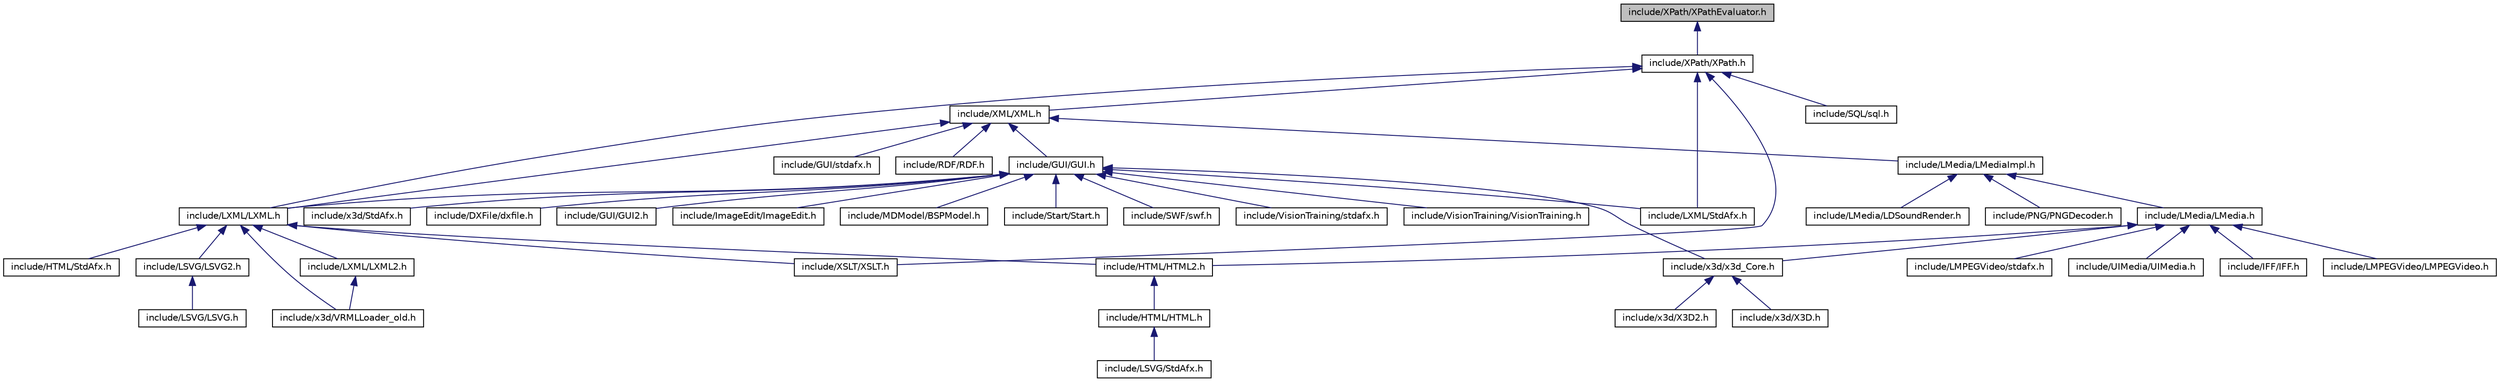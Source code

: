 digraph G
{
  edge [fontname="Helvetica",fontsize="10",labelfontname="Helvetica",labelfontsize="10"];
  node [fontname="Helvetica",fontsize="10",shape=record];
  Node1 [label="include/XPath/XPathEvaluator.h",height=0.2,width=0.4,color="black", fillcolor="grey75", style="filled" fontcolor="black"];
  Node1 -> Node2 [dir="back",color="midnightblue",fontsize="10",style="solid",fontname="Helvetica"];
  Node2 [label="include/XPath/XPath.h",height=0.2,width=0.4,color="black", fillcolor="white", style="filled",URL="$_x_path_8h.html"];
  Node2 -> Node3 [dir="back",color="midnightblue",fontsize="10",style="solid",fontname="Helvetica"];
  Node3 [label="include/LXML/LXML.h",height=0.2,width=0.4,color="black", fillcolor="white", style="filled",URL="$_l_x_m_l_8h.html"];
  Node3 -> Node4 [dir="back",color="midnightblue",fontsize="10",style="solid",fontname="Helvetica"];
  Node4 [label="include/HTML/HTML2.h",height=0.2,width=0.4,color="black", fillcolor="white", style="filled",URL="$_h_t_m_l2_8h.html"];
  Node4 -> Node5 [dir="back",color="midnightblue",fontsize="10",style="solid",fontname="Helvetica"];
  Node5 [label="include/HTML/HTML.h",height=0.2,width=0.4,color="black", fillcolor="white", style="filled",URL="$_h_t_m_l_8h.html"];
  Node5 -> Node6 [dir="back",color="midnightblue",fontsize="10",style="solid",fontname="Helvetica"];
  Node6 [label="include/LSVG/StdAfx.h",height=0.2,width=0.4,color="black", fillcolor="white", style="filled",URL="$_l_s_v_g_2stdafx_8h.html"];
  Node3 -> Node7 [dir="back",color="midnightblue",fontsize="10",style="solid",fontname="Helvetica"];
  Node7 [label="include/HTML/StdAfx.h",height=0.2,width=0.4,color="black", fillcolor="white", style="filled",URL="$_h_t_m_l_2stdafx_8h.html"];
  Node3 -> Node8 [dir="back",color="midnightblue",fontsize="10",style="solid",fontname="Helvetica"];
  Node8 [label="include/LSVG/LSVG2.h",height=0.2,width=0.4,color="black", fillcolor="white", style="filled",URL="$_l_s_v_g2_8h.html"];
  Node8 -> Node9 [dir="back",color="midnightblue",fontsize="10",style="solid",fontname="Helvetica"];
  Node9 [label="include/LSVG/LSVG.h",height=0.2,width=0.4,color="black", fillcolor="white", style="filled",URL="$_l_s_v_g_8h.html"];
  Node3 -> Node10 [dir="back",color="midnightblue",fontsize="10",style="solid",fontname="Helvetica"];
  Node10 [label="include/LXML/LXML2.h",height=0.2,width=0.4,color="black", fillcolor="white", style="filled",URL="$_l_x_m_l2_8h.html"];
  Node10 -> Node11 [dir="back",color="midnightblue",fontsize="10",style="solid",fontname="Helvetica"];
  Node11 [label="include/x3d/VRMLLoader_old.h",height=0.2,width=0.4,color="black", fillcolor="white", style="filled",URL="$_v_r_m_l_loader__old_8h.html"];
  Node3 -> Node11 [dir="back",color="midnightblue",fontsize="10",style="solid",fontname="Helvetica"];
  Node3 -> Node12 [dir="back",color="midnightblue",fontsize="10",style="solid",fontname="Helvetica"];
  Node12 [label="include/XSLT/XSLT.h",height=0.2,width=0.4,color="black", fillcolor="white", style="filled",URL="$_x_s_l_t_8h.html"];
  Node2 -> Node13 [dir="back",color="midnightblue",fontsize="10",style="solid",fontname="Helvetica"];
  Node13 [label="include/LXML/StdAfx.h",height=0.2,width=0.4,color="black", fillcolor="white", style="filled",URL="$_l_x_m_l_2stdafx_8h.html"];
  Node2 -> Node14 [dir="back",color="midnightblue",fontsize="10",style="solid",fontname="Helvetica"];
  Node14 [label="include/SQL/sql.h",height=0.2,width=0.4,color="black", fillcolor="white", style="filled",URL="$sql_8h.html"];
  Node2 -> Node15 [dir="back",color="midnightblue",fontsize="10",style="solid",fontname="Helvetica"];
  Node15 [label="include/XML/XML.h",height=0.2,width=0.4,color="black", fillcolor="white", style="filled",URL="$_x_m_l_8h.html"];
  Node15 -> Node16 [dir="back",color="midnightblue",fontsize="10",style="solid",fontname="Helvetica"];
  Node16 [label="include/GUI/GUI.h",height=0.2,width=0.4,color="black", fillcolor="white", style="filled",URL="$_g_u_i_8h.html"];
  Node16 -> Node17 [dir="back",color="midnightblue",fontsize="10",style="solid",fontname="Helvetica"];
  Node17 [label="include/DXFile/dxfile.h",height=0.2,width=0.4,color="black", fillcolor="white", style="filled",URL="$dxfile_8h.html"];
  Node16 -> Node18 [dir="back",color="midnightblue",fontsize="10",style="solid",fontname="Helvetica"];
  Node18 [label="include/GUI/GUI2.h",height=0.2,width=0.4,color="black", fillcolor="white", style="filled",URL="$_g_u_i2_8h.html"];
  Node16 -> Node19 [dir="back",color="midnightblue",fontsize="10",style="solid",fontname="Helvetica"];
  Node19 [label="include/ImageEdit/ImageEdit.h",height=0.2,width=0.4,color="black", fillcolor="white", style="filled",URL="$_image_edit_8h.html"];
  Node16 -> Node3 [dir="back",color="midnightblue",fontsize="10",style="solid",fontname="Helvetica"];
  Node16 -> Node13 [dir="back",color="midnightblue",fontsize="10",style="solid",fontname="Helvetica"];
  Node16 -> Node20 [dir="back",color="midnightblue",fontsize="10",style="solid",fontname="Helvetica"];
  Node20 [label="include/MDModel/BSPModel.h",height=0.2,width=0.4,color="black", fillcolor="white", style="filled",URL="$_b_s_p_model_8h.html"];
  Node16 -> Node21 [dir="back",color="midnightblue",fontsize="10",style="solid",fontname="Helvetica"];
  Node21 [label="include/Start/Start.h",height=0.2,width=0.4,color="black", fillcolor="white", style="filled",URL="$_start_8h.html"];
  Node16 -> Node22 [dir="back",color="midnightblue",fontsize="10",style="solid",fontname="Helvetica"];
  Node22 [label="include/SWF/swf.h",height=0.2,width=0.4,color="black", fillcolor="white", style="filled",URL="$swf_8h.html"];
  Node16 -> Node23 [dir="back",color="midnightblue",fontsize="10",style="solid",fontname="Helvetica"];
  Node23 [label="include/VisionTraining/stdafx.h",height=0.2,width=0.4,color="black", fillcolor="white", style="filled",URL="$_vision_training_2stdafx_8h.html"];
  Node16 -> Node24 [dir="back",color="midnightblue",fontsize="10",style="solid",fontname="Helvetica"];
  Node24 [label="include/VisionTraining/VisionTraining.h",height=0.2,width=0.4,color="black", fillcolor="white", style="filled",URL="$_vision_training_8h.html"];
  Node16 -> Node25 [dir="back",color="midnightblue",fontsize="10",style="solid",fontname="Helvetica"];
  Node25 [label="include/x3d/StdAfx.h",height=0.2,width=0.4,color="black", fillcolor="white", style="filled",URL="$x3d_2stdafx_8h.html"];
  Node16 -> Node26 [dir="back",color="midnightblue",fontsize="10",style="solid",fontname="Helvetica"];
  Node26 [label="include/x3d/x3d_Core.h",height=0.2,width=0.4,color="black", fillcolor="white", style="filled",URL="$x3d___core_8h.html"];
  Node26 -> Node27 [dir="back",color="midnightblue",fontsize="10",style="solid",fontname="Helvetica"];
  Node27 [label="include/x3d/X3D.h",height=0.2,width=0.4,color="black", fillcolor="white", style="filled",URL="$_x3_d_8h.html"];
  Node26 -> Node28 [dir="back",color="midnightblue",fontsize="10",style="solid",fontname="Helvetica"];
  Node28 [label="include/x3d/X3D2.h",height=0.2,width=0.4,color="black", fillcolor="white", style="filled",URL="$_x3_d2_8h.html"];
  Node15 -> Node29 [dir="back",color="midnightblue",fontsize="10",style="solid",fontname="Helvetica"];
  Node29 [label="include/GUI/stdafx.h",height=0.2,width=0.4,color="black", fillcolor="white", style="filled",URL="$_g_u_i_2stdafx_8h.html"];
  Node15 -> Node30 [dir="back",color="midnightblue",fontsize="10",style="solid",fontname="Helvetica"];
  Node30 [label="include/LMedia/LMediaImpl.h",height=0.2,width=0.4,color="black", fillcolor="white", style="filled",URL="$_l_media_impl_8h.html"];
  Node30 -> Node31 [dir="back",color="midnightblue",fontsize="10",style="solid",fontname="Helvetica"];
  Node31 [label="include/LMedia/LDSoundRender.h",height=0.2,width=0.4,color="black", fillcolor="white", style="filled",URL="$_l_d_sound_render_8h.html"];
  Node30 -> Node32 [dir="back",color="midnightblue",fontsize="10",style="solid",fontname="Helvetica"];
  Node32 [label="include/LMedia/LMedia.h",height=0.2,width=0.4,color="black", fillcolor="white", style="filled",URL="$_l_media_8h.html"];
  Node32 -> Node4 [dir="back",color="midnightblue",fontsize="10",style="solid",fontname="Helvetica"];
  Node32 -> Node33 [dir="back",color="midnightblue",fontsize="10",style="solid",fontname="Helvetica"];
  Node33 [label="include/IFF/IFF.h",height=0.2,width=0.4,color="black", fillcolor="white", style="filled",URL="$_i_f_f_8h.html"];
  Node32 -> Node34 [dir="back",color="midnightblue",fontsize="10",style="solid",fontname="Helvetica"];
  Node34 [label="include/LMPEGVideo/LMPEGVideo.h",height=0.2,width=0.4,color="black", fillcolor="white", style="filled",URL="$_l_m_p_e_g_video_8h.html"];
  Node32 -> Node35 [dir="back",color="midnightblue",fontsize="10",style="solid",fontname="Helvetica"];
  Node35 [label="include/LMPEGVideo/stdafx.h",height=0.2,width=0.4,color="black", fillcolor="white", style="filled",URL="$_l_m_p_e_g_video_2stdafx_8h.html"];
  Node32 -> Node36 [dir="back",color="midnightblue",fontsize="10",style="solid",fontname="Helvetica"];
  Node36 [label="include/UIMedia/UIMedia.h",height=0.2,width=0.4,color="black", fillcolor="white", style="filled",URL="$_u_i_media_8h.html"];
  Node32 -> Node26 [dir="back",color="midnightblue",fontsize="10",style="solid",fontname="Helvetica"];
  Node30 -> Node37 [dir="back",color="midnightblue",fontsize="10",style="solid",fontname="Helvetica"];
  Node37 [label="include/PNG/PNGDecoder.h",height=0.2,width=0.4,color="black", fillcolor="white", style="filled",URL="$_p_n_g_decoder_8h.html"];
  Node15 -> Node3 [dir="back",color="midnightblue",fontsize="10",style="solid",fontname="Helvetica"];
  Node15 -> Node38 [dir="back",color="midnightblue",fontsize="10",style="solid",fontname="Helvetica"];
  Node38 [label="include/RDF/RDF.h",height=0.2,width=0.4,color="black", fillcolor="white", style="filled",URL="$_r_d_f_8h.html"];
  Node2 -> Node12 [dir="back",color="midnightblue",fontsize="10",style="solid",fontname="Helvetica"];
}
